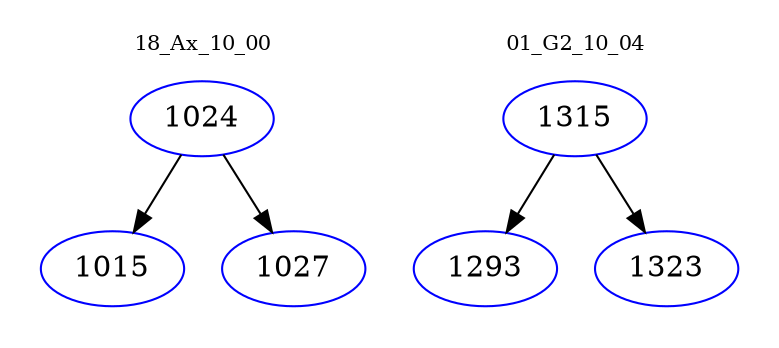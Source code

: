 digraph{
subgraph cluster_0 {
color = white
label = "18_Ax_10_00";
fontsize=10;
T0_1024 [label="1024", color="blue"]
T0_1024 -> T0_1015 [color="black"]
T0_1015 [label="1015", color="blue"]
T0_1024 -> T0_1027 [color="black"]
T0_1027 [label="1027", color="blue"]
}
subgraph cluster_1 {
color = white
label = "01_G2_10_04";
fontsize=10;
T1_1315 [label="1315", color="blue"]
T1_1315 -> T1_1293 [color="black"]
T1_1293 [label="1293", color="blue"]
T1_1315 -> T1_1323 [color="black"]
T1_1323 [label="1323", color="blue"]
}
}
